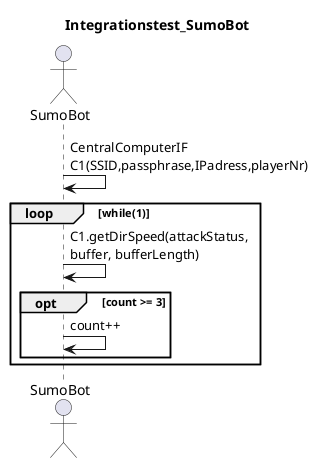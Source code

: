 @startuml
title Integrationstest_SumoBot

skinparam wrapWidth 40
skinparam MaxMessageSize 150

actor SumoBot

SumoBot -> SumoBot : CentralComputerIF C1(SSID,passphrase,IPadress,playerNr)
loop while(1)
SumoBot -> SumoBot : C1.getDirSpeed(attackStatus, buffer, bufferLength)
    opt count >= 3
        SumoBot -> SumoBot : count++
    end opt
end loop

@enduml